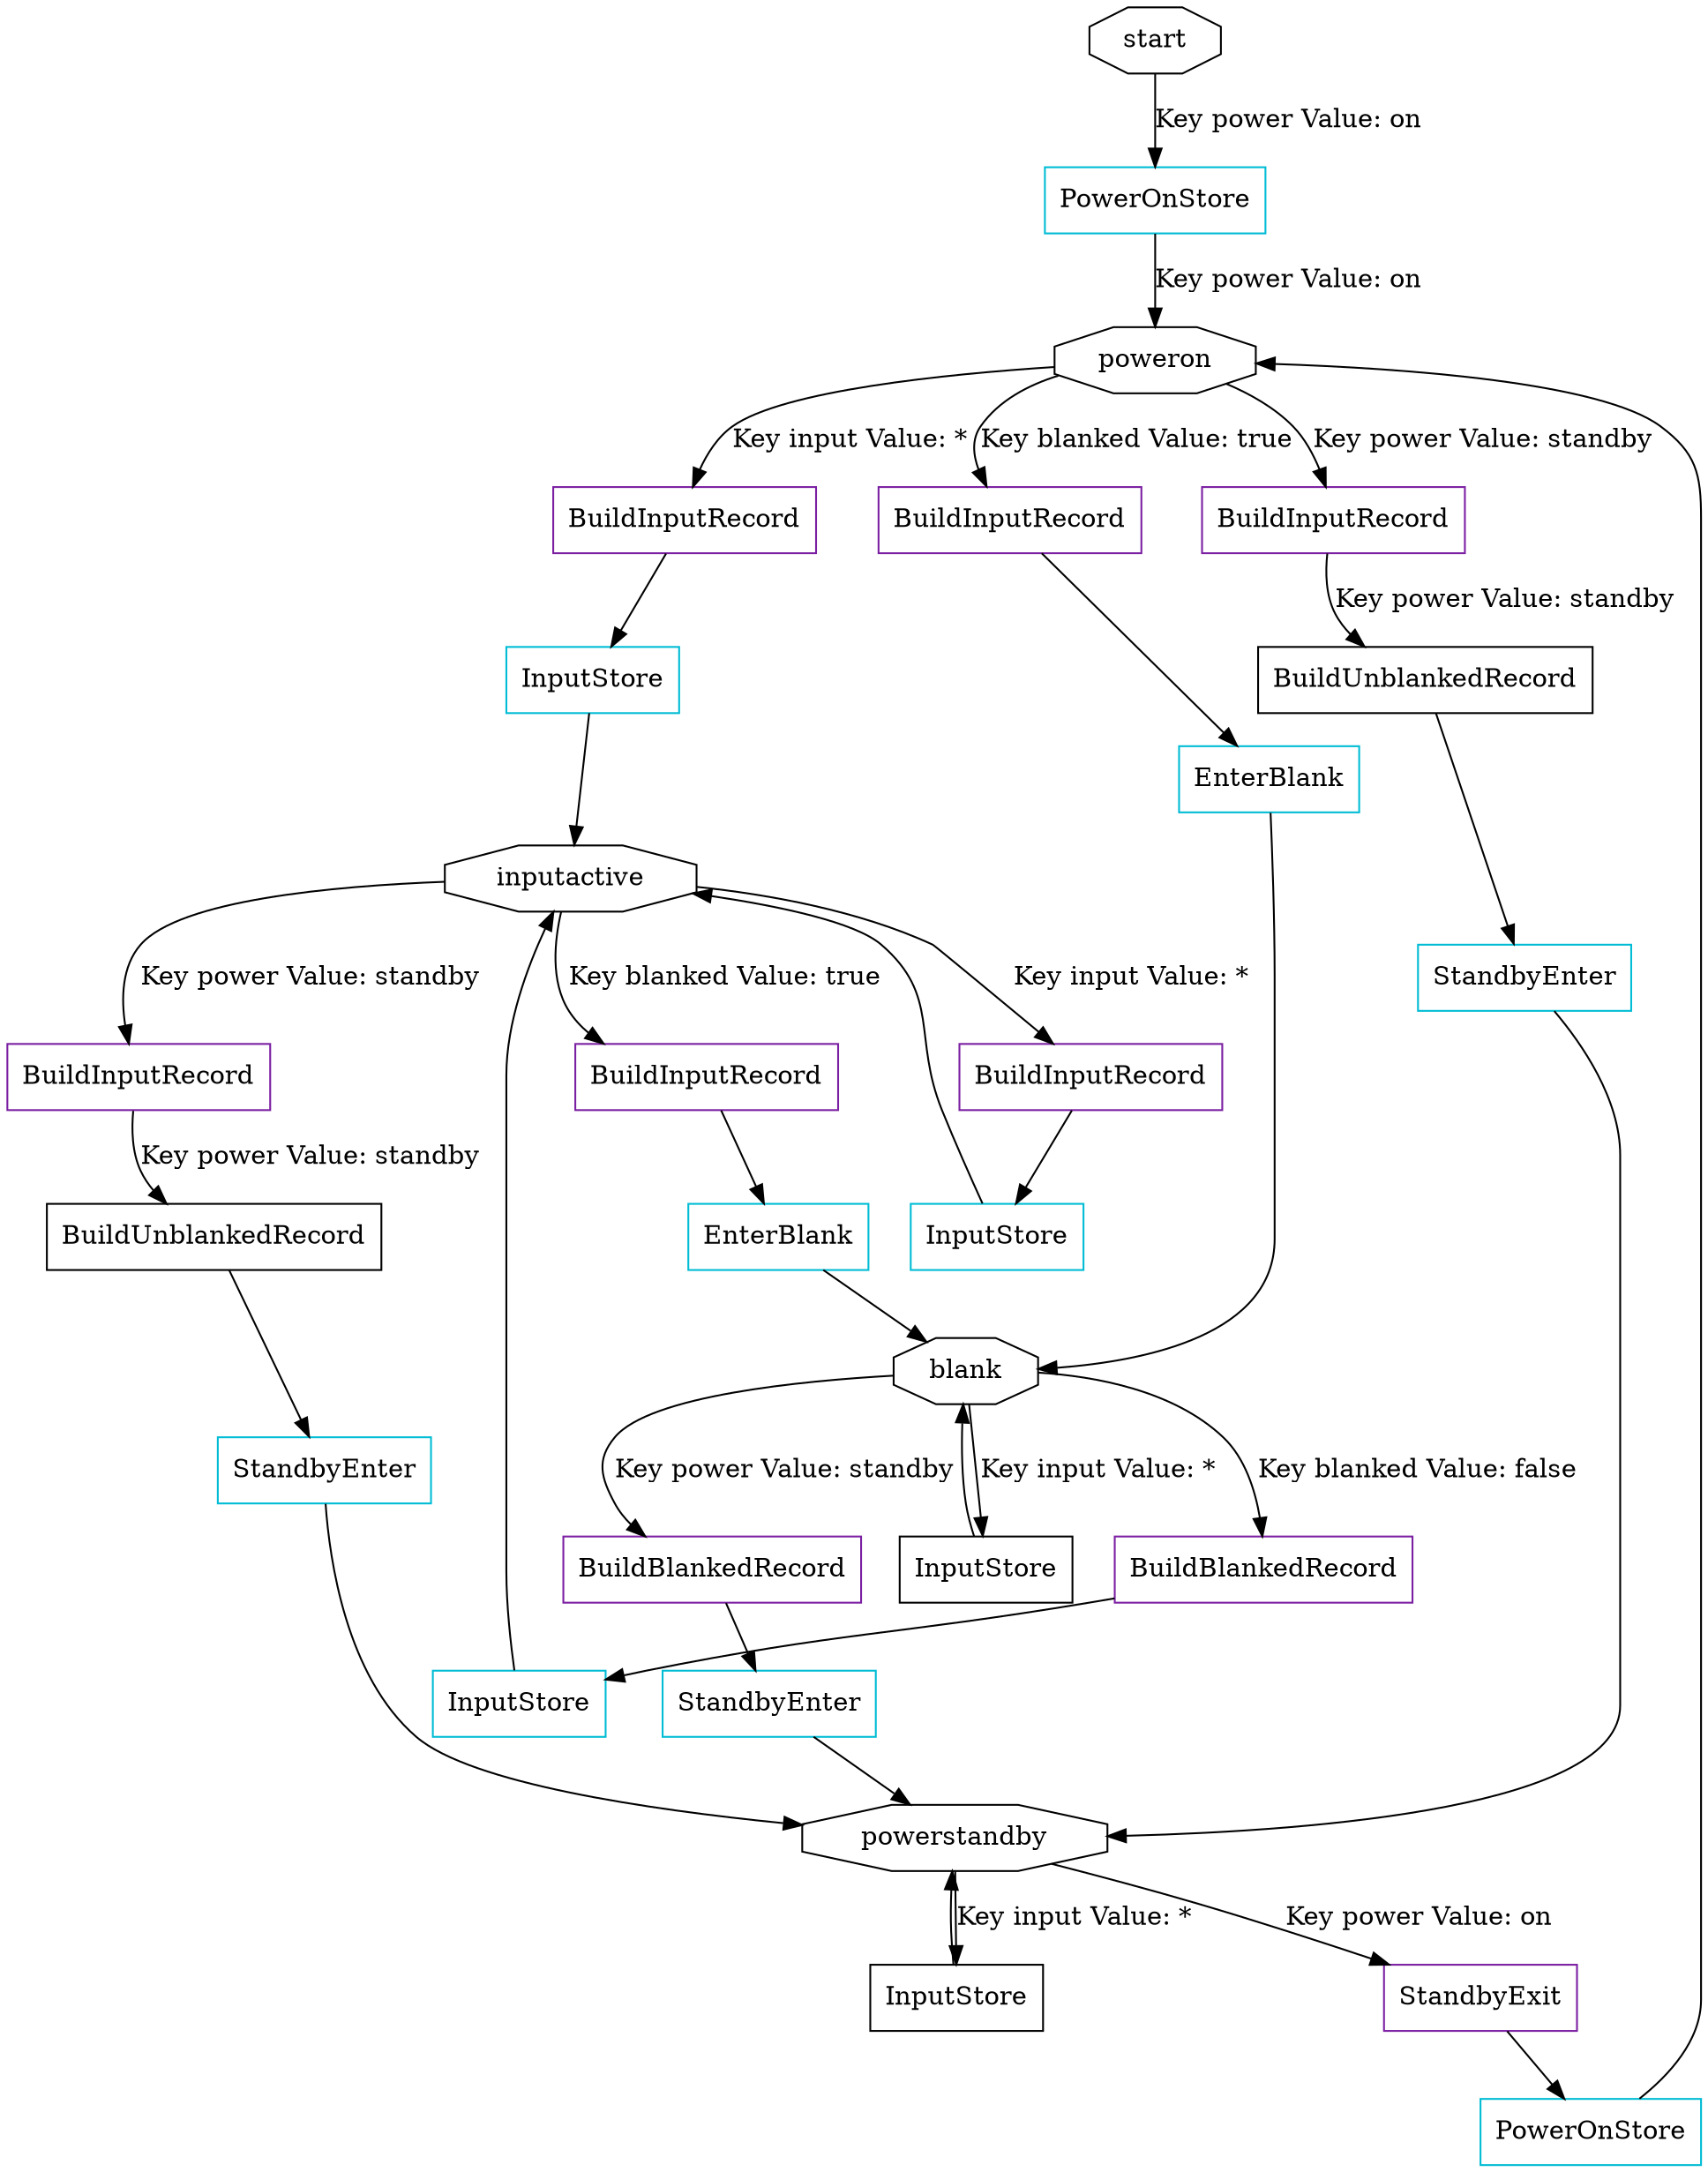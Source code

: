 digraph  {
	poweron->BuildInputRecordpoweron0[ label="Key input Value: *" ];
	BuildInputRecordpoweron0->InputStorepoweron0;
	InputStorepoweron0->inputactive;
	poweron->BuildInputRecordpoweron1[ label="Key blanked Value: true" ];
	BuildInputRecordpoweron1->EnterBlankpoweron1;
	EnterBlankpoweron1->blank;
	poweron->BuildInputRecordpoweron2[ label="Key power Value: standby" ];
	BuildInputRecordpoweron2->BuildUnblankedRecordpoweron20[ label="Key power Value: standby" ];
	BuildUnblankedRecordpoweron20->StandbyEnterpoweron20;
	StandbyEnterpoweron20->powerstandby;
	inputactive->BuildInputRecordinputactive0[ label="Key input Value: *" ];
	BuildInputRecordinputactive0->InputStoreinputactive0;
	InputStoreinputactive0->inputactive;
	inputactive->BuildInputRecordinputactive1[ label="Key blanked Value: true" ];
	BuildInputRecordinputactive1->EnterBlankinputactive1;
	EnterBlankinputactive1->blank;
	inputactive->BuildInputRecordinputactive2[ label="Key power Value: standby" ];
	BuildInputRecordinputactive2->BuildUnblankedRecordinputactive20[ label="Key power Value: standby" ];
	BuildUnblankedRecordinputactive20->StandbyEnterinputactive20;
	StandbyEnterinputactive20->powerstandby;
	blank->InputStoreblank00[ label="Key input Value: *" ];
	InputStoreblank00->blank;
	blank->BuildBlankedRecordblank1[ label="Key blanked Value: false" ];
	BuildBlankedRecordblank1->InputStoreblank1;
	InputStoreblank1->inputactive;
	blank->BuildBlankedRecordblank2[ label="Key power Value: standby" ];
	BuildBlankedRecordblank2->StandbyEnterblank2;
	StandbyEnterblank2->powerstandby;
	powerstandby->StandbyExitpowerstandby0[ label="Key power Value: on" ];
	StandbyExitpowerstandby0->PowerOnStorepowerstandby0;
	PowerOnStorepowerstandby0->poweron;
	powerstandby->InputStorepowerstandby10[ label="Key input Value: *" ];
	InputStorepowerstandby10->powerstandby;
	start->PowerOnStorestart0[ label="Key power Value: on" ];
	PowerOnStorestart0->poweron[ label="Key power Value: on" ];
	BuildBlankedRecordblank1 [ color="#7B1FA2", label="BuildBlankedRecord", shape=box ];
	BuildBlankedRecordblank2 [ color="#7B1FA2", label="BuildBlankedRecord", shape=box ];
	BuildInputRecordinputactive0 [ color="#7B1FA2", label="BuildInputRecord", shape=box ];
	BuildInputRecordinputactive1 [ color="#7B1FA2", label="BuildInputRecord", shape=box ];
	BuildInputRecordinputactive2 [ color="#7B1FA2", label="BuildInputRecord", shape=box ];
	BuildInputRecordpoweron0 [ color="#7B1FA2", label="BuildInputRecord", shape=box ];
	BuildInputRecordpoweron1 [ color="#7B1FA2", label="BuildInputRecord", shape=box ];
	BuildInputRecordpoweron2 [ color="#7B1FA2", label="BuildInputRecord", shape=box ];
	BuildUnblankedRecordinputactive20 [ label="BuildUnblankedRecord", shape=box ];
	BuildUnblankedRecordpoweron20 [ label="BuildUnblankedRecord", shape=box ];
	EnterBlankinputactive1 [ color="#00BCD4", label="EnterBlank", shape=box ];
	EnterBlankpoweron1 [ color="#00BCD4", label="EnterBlank", shape=box ];
	InputStoreblank00 [ label="InputStore", shape=box ];
	InputStoreblank1 [ color="#00BCD4", label="InputStore", shape=box ];
	InputStoreinputactive0 [ color="#00BCD4", label="InputStore", shape=box ];
	InputStorepoweron0 [ color="#00BCD4", label="InputStore", shape=box ];
	InputStorepowerstandby10 [ label="InputStore", shape=box ];
	PowerOnStorepowerstandby0 [ color="#00BCD4", label="PowerOnStore", shape=box ];
	PowerOnStorestart0 [ color="#00BCD4", label="PowerOnStore", shape=box ];
	StandbyEnterblank2 [ color="#00BCD4", label="StandbyEnter", shape=box ];
	StandbyEnterinputactive20 [ color="#00BCD4", label="StandbyEnter", shape=box ];
	StandbyEnterpoweron20 [ color="#00BCD4", label="StandbyEnter", shape=box ];
	StandbyExitpowerstandby0 [ color="#7B1FA2", label="StandbyExit", shape=box ];
	blank [ shape=octagon ];
	inputactive [ shape=octagon ];
	poweron [ shape=octagon ];
	powerstandby [ shape=octagon ];
	start [ shape=octagon ];

}

